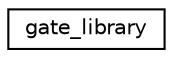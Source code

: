 digraph "Graphical Class Hierarchy"
{
  edge [fontname="Helvetica",fontsize="10",labelfontname="Helvetica",labelfontsize="10"];
  node [fontname="Helvetica",fontsize="10",shape=record];
  rankdir="LR";
  Node0 [label="gate_library",height=0.2,width=0.4,color="black", fillcolor="white", style="filled",URL="$d2/d69/classgate__library.html"];
}
